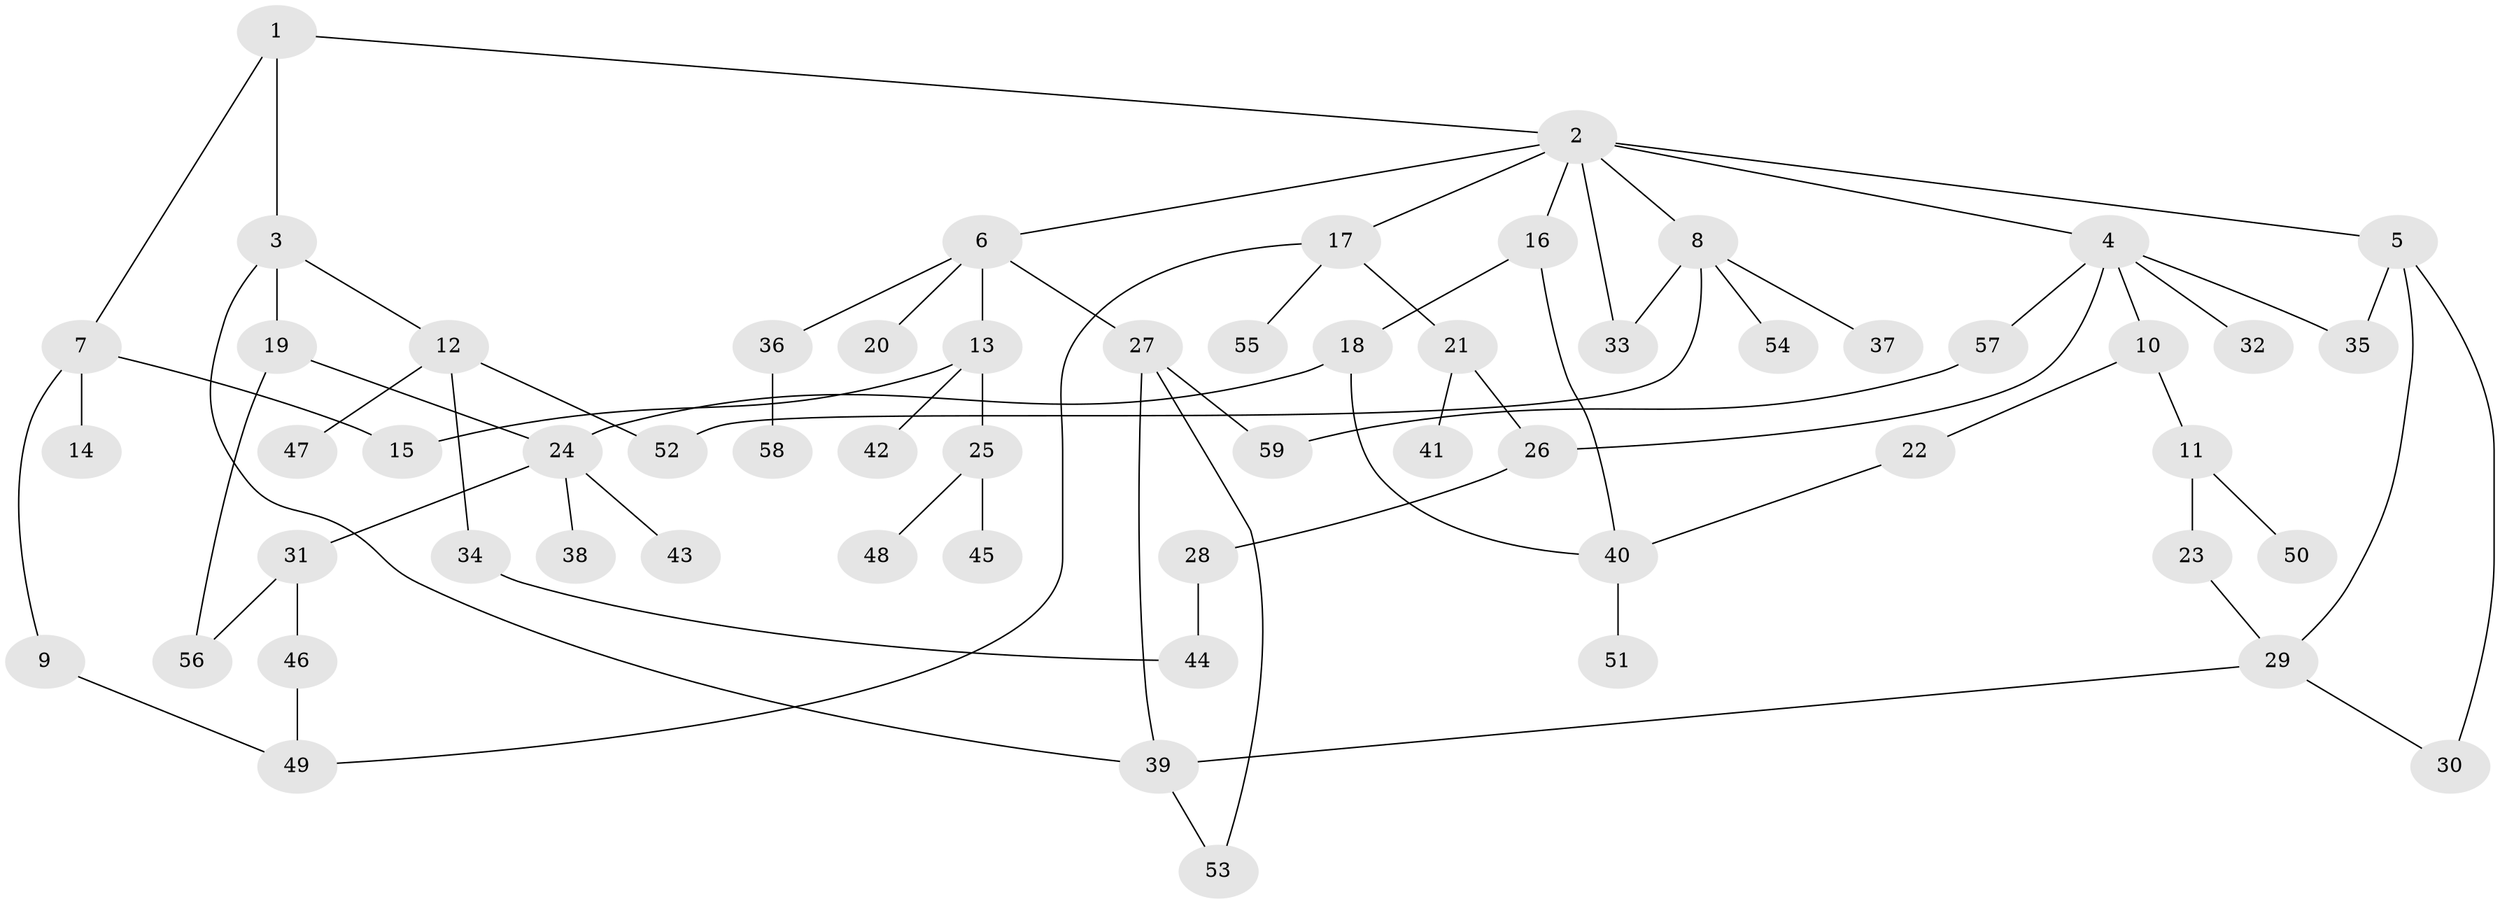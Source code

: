 // Generated by graph-tools (version 1.1) at 2025/34/03/09/25 02:34:23]
// undirected, 59 vertices, 76 edges
graph export_dot {
graph [start="1"]
  node [color=gray90,style=filled];
  1;
  2;
  3;
  4;
  5;
  6;
  7;
  8;
  9;
  10;
  11;
  12;
  13;
  14;
  15;
  16;
  17;
  18;
  19;
  20;
  21;
  22;
  23;
  24;
  25;
  26;
  27;
  28;
  29;
  30;
  31;
  32;
  33;
  34;
  35;
  36;
  37;
  38;
  39;
  40;
  41;
  42;
  43;
  44;
  45;
  46;
  47;
  48;
  49;
  50;
  51;
  52;
  53;
  54;
  55;
  56;
  57;
  58;
  59;
  1 -- 2;
  1 -- 3;
  1 -- 7;
  2 -- 4;
  2 -- 5;
  2 -- 6;
  2 -- 8;
  2 -- 16;
  2 -- 17;
  2 -- 33;
  3 -- 12;
  3 -- 19;
  3 -- 39;
  4 -- 10;
  4 -- 26;
  4 -- 32;
  4 -- 35;
  4 -- 57;
  5 -- 29;
  5 -- 30;
  5 -- 35;
  6 -- 13;
  6 -- 20;
  6 -- 27;
  6 -- 36;
  7 -- 9;
  7 -- 14;
  7 -- 15;
  8 -- 37;
  8 -- 52;
  8 -- 54;
  8 -- 33;
  9 -- 49;
  10 -- 11;
  10 -- 22;
  11 -- 23;
  11 -- 50;
  12 -- 34;
  12 -- 47;
  12 -- 52;
  13 -- 25;
  13 -- 42;
  13 -- 15;
  16 -- 18;
  16 -- 40;
  17 -- 21;
  17 -- 49;
  17 -- 55;
  18 -- 40;
  18 -- 24;
  19 -- 24;
  19 -- 56;
  21 -- 41;
  21 -- 26;
  22 -- 40;
  23 -- 29;
  24 -- 31;
  24 -- 38;
  24 -- 43;
  25 -- 45;
  25 -- 48;
  26 -- 28;
  27 -- 39;
  27 -- 59;
  27 -- 53;
  28 -- 44;
  29 -- 30;
  29 -- 39;
  31 -- 46;
  31 -- 56;
  34 -- 44;
  36 -- 58;
  39 -- 53;
  40 -- 51;
  46 -- 49;
  57 -- 59;
}

